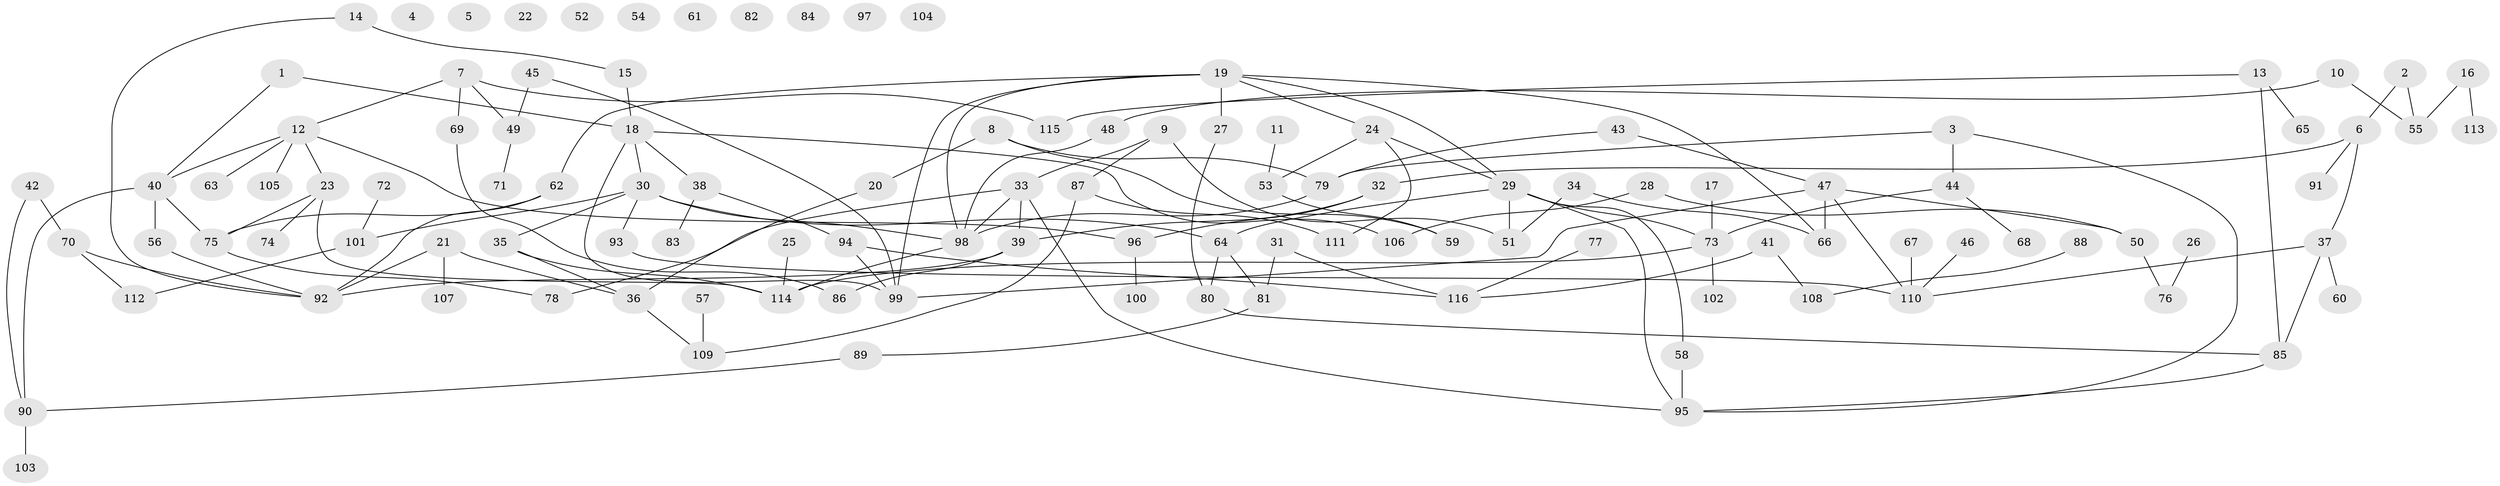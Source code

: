 // Generated by graph-tools (version 1.1) at 2025/33/03/09/25 02:33:55]
// undirected, 116 vertices, 146 edges
graph export_dot {
graph [start="1"]
  node [color=gray90,style=filled];
  1;
  2;
  3;
  4;
  5;
  6;
  7;
  8;
  9;
  10;
  11;
  12;
  13;
  14;
  15;
  16;
  17;
  18;
  19;
  20;
  21;
  22;
  23;
  24;
  25;
  26;
  27;
  28;
  29;
  30;
  31;
  32;
  33;
  34;
  35;
  36;
  37;
  38;
  39;
  40;
  41;
  42;
  43;
  44;
  45;
  46;
  47;
  48;
  49;
  50;
  51;
  52;
  53;
  54;
  55;
  56;
  57;
  58;
  59;
  60;
  61;
  62;
  63;
  64;
  65;
  66;
  67;
  68;
  69;
  70;
  71;
  72;
  73;
  74;
  75;
  76;
  77;
  78;
  79;
  80;
  81;
  82;
  83;
  84;
  85;
  86;
  87;
  88;
  89;
  90;
  91;
  92;
  93;
  94;
  95;
  96;
  97;
  98;
  99;
  100;
  101;
  102;
  103;
  104;
  105;
  106;
  107;
  108;
  109;
  110;
  111;
  112;
  113;
  114;
  115;
  116;
  1 -- 18;
  1 -- 40;
  2 -- 6;
  2 -- 55;
  3 -- 44;
  3 -- 79;
  3 -- 95;
  6 -- 32;
  6 -- 37;
  6 -- 91;
  7 -- 12;
  7 -- 49;
  7 -- 69;
  7 -- 115;
  8 -- 20;
  8 -- 59;
  8 -- 79;
  9 -- 33;
  9 -- 51;
  9 -- 87;
  10 -- 48;
  10 -- 55;
  11 -- 53;
  12 -- 23;
  12 -- 40;
  12 -- 63;
  12 -- 96;
  12 -- 105;
  13 -- 65;
  13 -- 85;
  13 -- 115;
  14 -- 15;
  14 -- 92;
  15 -- 18;
  16 -- 55;
  16 -- 113;
  17 -- 73;
  18 -- 30;
  18 -- 38;
  18 -- 99;
  18 -- 106;
  19 -- 24;
  19 -- 27;
  19 -- 29;
  19 -- 62;
  19 -- 66;
  19 -- 98;
  19 -- 99;
  20 -- 36;
  21 -- 36;
  21 -- 92;
  21 -- 107;
  23 -- 74;
  23 -- 75;
  23 -- 114;
  24 -- 29;
  24 -- 53;
  24 -- 111;
  25 -- 114;
  26 -- 76;
  27 -- 80;
  28 -- 50;
  28 -- 106;
  29 -- 51;
  29 -- 58;
  29 -- 64;
  29 -- 73;
  29 -- 95;
  30 -- 35;
  30 -- 64;
  30 -- 93;
  30 -- 98;
  30 -- 101;
  31 -- 81;
  31 -- 116;
  32 -- 39;
  32 -- 96;
  33 -- 39;
  33 -- 78;
  33 -- 95;
  33 -- 98;
  34 -- 51;
  34 -- 66;
  35 -- 36;
  35 -- 114;
  36 -- 109;
  37 -- 60;
  37 -- 85;
  37 -- 110;
  38 -- 83;
  38 -- 94;
  39 -- 86;
  39 -- 92;
  40 -- 56;
  40 -- 75;
  40 -- 90;
  41 -- 108;
  41 -- 116;
  42 -- 70;
  42 -- 90;
  43 -- 47;
  43 -- 79;
  44 -- 68;
  44 -- 73;
  45 -- 49;
  45 -- 99;
  46 -- 110;
  47 -- 50;
  47 -- 66;
  47 -- 99;
  47 -- 110;
  48 -- 98;
  49 -- 71;
  50 -- 76;
  53 -- 59;
  56 -- 92;
  57 -- 109;
  58 -- 95;
  62 -- 75;
  62 -- 92;
  64 -- 80;
  64 -- 81;
  67 -- 110;
  69 -- 86;
  70 -- 92;
  70 -- 112;
  72 -- 101;
  73 -- 102;
  73 -- 114;
  75 -- 78;
  77 -- 116;
  79 -- 98;
  80 -- 85;
  81 -- 89;
  85 -- 95;
  87 -- 109;
  87 -- 111;
  88 -- 108;
  89 -- 90;
  90 -- 103;
  93 -- 110;
  94 -- 99;
  94 -- 116;
  96 -- 100;
  98 -- 114;
  101 -- 112;
}
